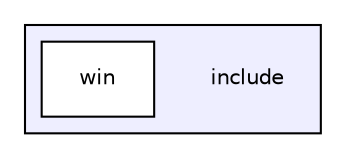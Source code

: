 digraph "include" {
  compound=true
  node [ fontsize="10", fontname="Helvetica"];
  edge [ labelfontsize="10", labelfontname="Helvetica"];
  subgraph clusterdir_d44c64559bbebec7f509842c48db8b23 {
    graph [ bgcolor="#eeeeff", pencolor="black", label="" URL="dir_d44c64559bbebec7f509842c48db8b23.html"];
    dir_d44c64559bbebec7f509842c48db8b23 [shape=plaintext label="include"];
    dir_a1d96e605cd6821f777cec69db2a73a3 [shape=box label="win" color="black" fillcolor="white" style="filled" URL="dir_a1d96e605cd6821f777cec69db2a73a3.html"];
  }
}
